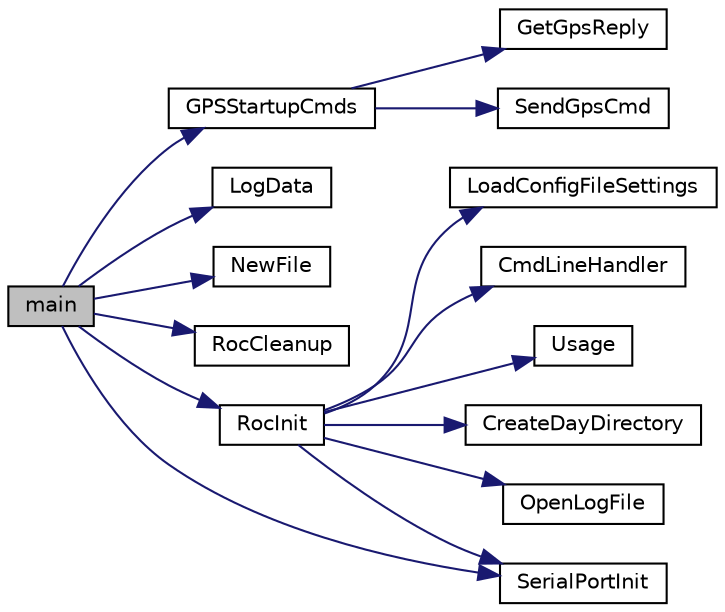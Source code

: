 digraph "main"
{
 // INTERACTIVE_SVG=YES
  edge [fontname="Helvetica",fontsize="10",labelfontname="Helvetica",labelfontsize="10"];
  node [fontname="Helvetica",fontsize="10",shape=record];
  rankdir="LR";
  Node61 [label="main",height=0.2,width=0.4,color="black", fillcolor="grey75", style="filled", fontcolor="black"];
  Node61 -> Node62 [color="midnightblue",fontsize="10",style="solid",fontname="Helvetica"];
  Node62 [label="GPSStartupCmds",height=0.2,width=0.4,color="black", fillcolor="white", style="filled",URL="$roc2_8c.html#ae79420e415eafcf286a5f045194271d1"];
  Node62 -> Node63 [color="midnightblue",fontsize="10",style="solid",fontname="Helvetica"];
  Node63 [label="GetGpsReply",height=0.2,width=0.4,color="black", fillcolor="white", style="filled",URL="$roc2_8c.html#a9e3db1d6a78924426ef881d1e3303220"];
  Node62 -> Node64 [color="midnightblue",fontsize="10",style="solid",fontname="Helvetica"];
  Node64 [label="SendGpsCmd",height=0.2,width=0.4,color="black", fillcolor="white", style="filled",URL="$roc2_8c.html#a7f92f656ab477dd3291c283949629ea7"];
  Node61 -> Node65 [color="midnightblue",fontsize="10",style="solid",fontname="Helvetica"];
  Node65 [label="LogData",height=0.2,width=0.4,color="black", fillcolor="white", style="filled",URL="$roc2_8c.html#af31e21e2ff935496c7ce8dc5e52b65c3"];
  Node61 -> Node66 [color="midnightblue",fontsize="10",style="solid",fontname="Helvetica"];
  Node66 [label="NewFile",height=0.2,width=0.4,color="black", fillcolor="white", style="filled",URL="$roc2_8c.html#a5366f78d45883b7ad5934d6910efa6c5"];
  Node61 -> Node67 [color="midnightblue",fontsize="10",style="solid",fontname="Helvetica"];
  Node67 [label="RocCleanup",height=0.2,width=0.4,color="black", fillcolor="white", style="filled",URL="$roc2_8c.html#a5e6a6d4fac2c044a42fb2bff853d9718",tooltip="Closes sockets and frees memory. "];
  Node61 -> Node68 [color="midnightblue",fontsize="10",style="solid",fontname="Helvetica"];
  Node68 [label="RocInit",height=0.2,width=0.4,color="black", fillcolor="white", style="filled",URL="$roc2_8c.html#adaf639dd3b74bbc423f3e475d724f5bd",tooltip="Performs module initialization. "];
  Node68 -> Node69 [color="midnightblue",fontsize="10",style="solid",fontname="Helvetica"];
  Node69 [label="LoadConfigFileSettings",height=0.2,width=0.4,color="black", fillcolor="white", style="filled",URL="$roc2_8c.html#a8ed0e63e6cf78544f92b023037e3e7b8",tooltip="Reads the program configuration file. "];
  Node68 -> Node70 [color="midnightblue",fontsize="10",style="solid",fontname="Helvetica"];
  Node70 [label="CmdLineHandler",height=0.2,width=0.4,color="black", fillcolor="white", style="filled",URL="$roc2_8c.html#a5dbf303fd2c465b1e724a247623fdbd2",tooltip="Parses command line arguments. "];
  Node68 -> Node71 [color="midnightblue",fontsize="10",style="solid",fontname="Helvetica"];
  Node71 [label="Usage",height=0.2,width=0.4,color="black", fillcolor="white", style="filled",URL="$roc2_8c.html#a40185ea52d16cecaafae70740e90af29",tooltip="Prints the usage summary showing valid command line options. "];
  Node68 -> Node72 [color="midnightblue",fontsize="10",style="solid",fontname="Helvetica"];
  Node72 [label="SerialPortInit",height=0.2,width=0.4,color="black", fillcolor="white", style="filled",URL="$roc2_8c.html#aa1c32480aaf288a615cc7330e9cb6072"];
  Node68 -> Node73 [color="midnightblue",fontsize="10",style="solid",fontname="Helvetica"];
  Node73 [label="CreateDayDirectory",height=0.2,width=0.4,color="black", fillcolor="white", style="filled",URL="$roc2_8c.html#a0eaf55c523b081609cd85dd6eb04682b"];
  Node68 -> Node74 [color="midnightblue",fontsize="10",style="solid",fontname="Helvetica"];
  Node74 [label="OpenLogFile",height=0.2,width=0.4,color="black", fillcolor="white", style="filled",URL="$roc2_8c.html#af8b73dc85a9b8da6978eac659ec8531b"];
  Node61 -> Node72 [color="midnightblue",fontsize="10",style="solid",fontname="Helvetica"];
}
